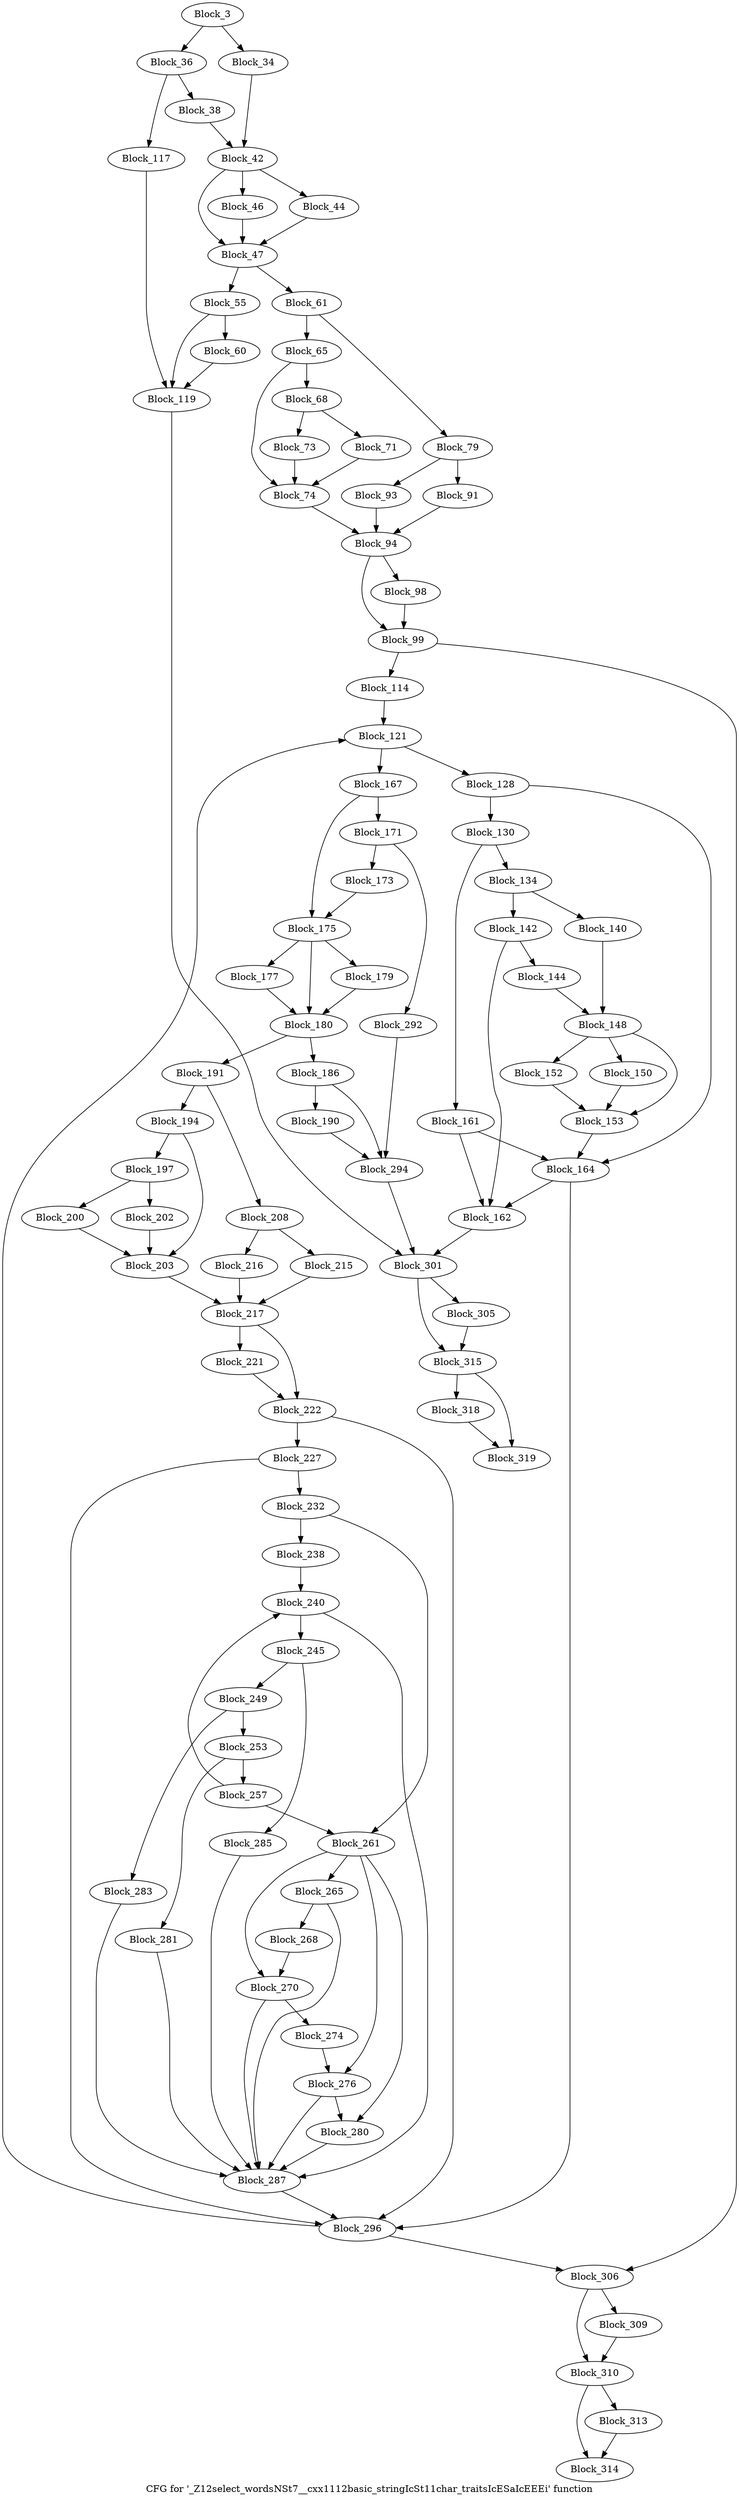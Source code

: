 digraph "CFG for '_Z12select_wordsNSt7__cxx1112basic_stringIcSt11char_traitsIcESaIcEEEi' function" {
	label="CFG for '_Z12select_wordsNSt7__cxx1112basic_stringIcSt11char_traitsIcESaIcEEEi' function";

	block_3 [label="Block_3"];
	block_3:s0 -> block_36;
	block_3:s1 -> block_34;
	block_34 [label="Block_34"];
	block_34 -> block_42;
	block_36 [label="Block_36"];
	block_36 -> block_38;
	block_36 -> block_117;
	block_38 [label="Block_38"];
	block_38 -> block_42;
	block_42 [label="Block_42"];
	block_42:s0 -> block_46;
	block_42:s1 -> block_44;
	block_42:s2 -> block_47;
	block_44 [label="Block_44"];
	block_44 -> block_47;
	block_46 [label="Block_46"];
	block_46 -> block_47;
	block_47 [label="Block_47"];
	block_47 -> block_61;
	block_47 -> block_55;
	block_55 [label="Block_55"];
	block_55:s0 -> block_119;
	block_55:s1 -> block_60;
	block_60 [label="Block_60"];
	block_60 -> block_119;
	block_61 [label="Block_61"];
	block_61:s0 -> block_65;
	block_61:s1 -> block_79;
	block_65 [label="Block_65"];
	block_65:s0 -> block_74;
	block_65:s1 -> block_68;
	block_68 [label="Block_68"];
	block_68:s0 -> block_71;
	block_68:s1 -> block_73;
	block_71 [label="Block_71"];
	block_71 -> block_74;
	block_73 [label="Block_73"];
	block_73 -> block_74;
	block_74 [label="Block_74"];
	block_74 -> block_94;
	block_79 [label="Block_79"];
	block_79:s0 -> block_93;
	block_79:s1 -> block_91;
	block_91 [label="Block_91"];
	block_91 -> block_94;
	block_93 [label="Block_93"];
	block_93 -> block_94;
	block_94 [label="Block_94"];
	block_94:s0 -> block_99;
	block_94:s1 -> block_98;
	block_98 [label="Block_98"];
	block_98 -> block_99;
	block_99 [label="Block_99"];
	block_99:s0 -> block_306;
	block_99:s1 -> block_114;
	block_114 [label="Block_114"];
	block_114 -> block_121;
	block_117 [label="Block_117"];
	block_117 -> block_119;
	block_119 [label="Block_119"];
	block_119 -> block_301;
	block_121 [label="Block_121"];
	block_121:s0 -> block_128;
	block_121:s1 -> block_167;
	block_128 [label="Block_128"];
	block_128:s0 -> block_130;
	block_128:s1 -> block_164;
	block_130 [label="Block_130"];
	block_130:s0 -> block_161;
	block_130:s1 -> block_134;
	block_134 [label="Block_134"];
	block_134:s0 -> block_142;
	block_134:s1 -> block_140;
	block_140 [label="Block_140"];
	block_140 -> block_148;
	block_142 [label="Block_142"];
	block_142 -> block_144;
	block_142 -> block_162;
	block_144 [label="Block_144"];
	block_144 -> block_148;
	block_148 [label="Block_148"];
	block_148:s0 -> block_152;
	block_148:s1 -> block_150;
	block_148:s2 -> block_153;
	block_150 [label="Block_150"];
	block_150 -> block_153;
	block_152 [label="Block_152"];
	block_152 -> block_153;
	block_153 [label="Block_153"];
	block_153 -> block_164;
	block_161 [label="Block_161"];
	block_161 -> block_164;
	block_161 -> block_162;
	block_162 [label="Block_162"];
	block_162 -> block_301;
	block_164 [label="Block_164"];
	block_164 -> block_296;
	block_164 -> block_162;
	block_167 [label="Block_167"];
	block_167:s0 -> block_171;
	block_167:s1 -> block_175;
	block_171 [label="Block_171"];
	block_171 -> block_173;
	block_171 -> block_292;
	block_173 [label="Block_173"];
	block_173 -> block_175;
	block_175 [label="Block_175"];
	block_175:s0 -> block_179;
	block_175:s1 -> block_177;
	block_175:s2 -> block_180;
	block_177 [label="Block_177"];
	block_177 -> block_180;
	block_179 [label="Block_179"];
	block_179 -> block_180;
	block_180 [label="Block_180"];
	block_180 -> block_191;
	block_180 -> block_186;
	block_186 [label="Block_186"];
	block_186:s0 -> block_294;
	block_186:s1 -> block_190;
	block_190 [label="Block_190"];
	block_190 -> block_294;
	block_191 [label="Block_191"];
	block_191:s0 -> block_194;
	block_191:s1 -> block_208;
	block_194 [label="Block_194"];
	block_194:s0 -> block_203;
	block_194:s1 -> block_197;
	block_197 [label="Block_197"];
	block_197:s0 -> block_200;
	block_197:s1 -> block_202;
	block_200 [label="Block_200"];
	block_200 -> block_203;
	block_202 [label="Block_202"];
	block_202 -> block_203;
	block_203 [label="Block_203"];
	block_203 -> block_217;
	block_208 [label="Block_208"];
	block_208:s0 -> block_216;
	block_208:s1 -> block_215;
	block_215 [label="Block_215"];
	block_215 -> block_217;
	block_216 [label="Block_216"];
	block_216 -> block_217;
	block_217 [label="Block_217"];
	block_217:s0 -> block_222;
	block_217:s1 -> block_221;
	block_221 [label="Block_221"];
	block_221 -> block_222;
	block_222 [label="Block_222"];
	block_222:s0 -> block_227;
	block_222:s1 -> block_296;
	block_227 [label="Block_227"];
	block_227:s0 -> block_232;
	block_227:s1 -> block_296;
	block_232 [label="Block_232"];
	block_232:s0 -> block_238;
	block_232:s1 -> block_261;
	block_238 [label="Block_238"];
	block_238 -> block_240;
	block_240 [label="Block_240"];
	block_240:s0 -> block_287;
	block_240:s1 -> block_245;
	block_245 [label="Block_245"];
	block_245:s0 -> block_285;
	block_245:s1 -> block_249;
	block_249 [label="Block_249"];
	block_249:s0 -> block_283;
	block_249:s1 -> block_253;
	block_253 [label="Block_253"];
	block_253:s0 -> block_281;
	block_253:s1 -> block_257;
	block_257 [label="Block_257"];
	block_257:s0 -> block_240;
	block_257:s1 -> block_261;
	block_261 [label="Block_261"];
	block_261:s0 -> block_280;
	block_261:s1 -> block_265;
	block_261:s2 -> block_270;
	block_261:s3 -> block_276;
	block_265 [label="Block_265"];
	block_265:s0 -> block_287;
	block_265:s1 -> block_268;
	block_268 [label="Block_268"];
	block_268 -> block_270;
	block_270 [label="Block_270"];
	block_270:s0 -> block_287;
	block_270:s1 -> block_274;
	block_274 [label="Block_274"];
	block_274 -> block_276;
	block_276 [label="Block_276"];
	block_276:s0 -> block_287;
	block_276:s1 -> block_280;
	block_280 [label="Block_280"];
	block_280 -> block_287;
	block_281 [label="Block_281"];
	block_281 -> block_287;
	block_283 [label="Block_283"];
	block_283 -> block_287;
	block_285 [label="Block_285"];
	block_285 -> block_287;
	block_287 [label="Block_287"];
	block_287 -> block_296;
	block_292 [label="Block_292"];
	block_292 -> block_294;
	block_294 [label="Block_294"];
	block_294 -> block_301;
	block_296 [label="Block_296"];
	block_296:s0 -> block_121;
	block_296:s1 -> block_306;
	block_301 [label="Block_301"];
	block_301:s0 -> block_315;
	block_301:s1 -> block_305;
	block_305 [label="Block_305"];
	block_305 -> block_315;
	block_306 [label="Block_306"];
	block_306:s0 -> block_310;
	block_306:s1 -> block_309;
	block_309 [label="Block_309"];
	block_309 -> block_310;
	block_310 [label="Block_310"];
	block_310:s0 -> block_314;
	block_310:s1 -> block_313;
	block_313 [label="Block_313"];
	block_313 -> block_314;
	block_314 [label="Block_314"];
	block_315 [label="Block_315"];
	block_315:s0 -> block_319;
	block_315:s1 -> block_318;
	block_318 [label="Block_318"];
	block_318 -> block_319;
	block_319 [label="Block_319"];
}
